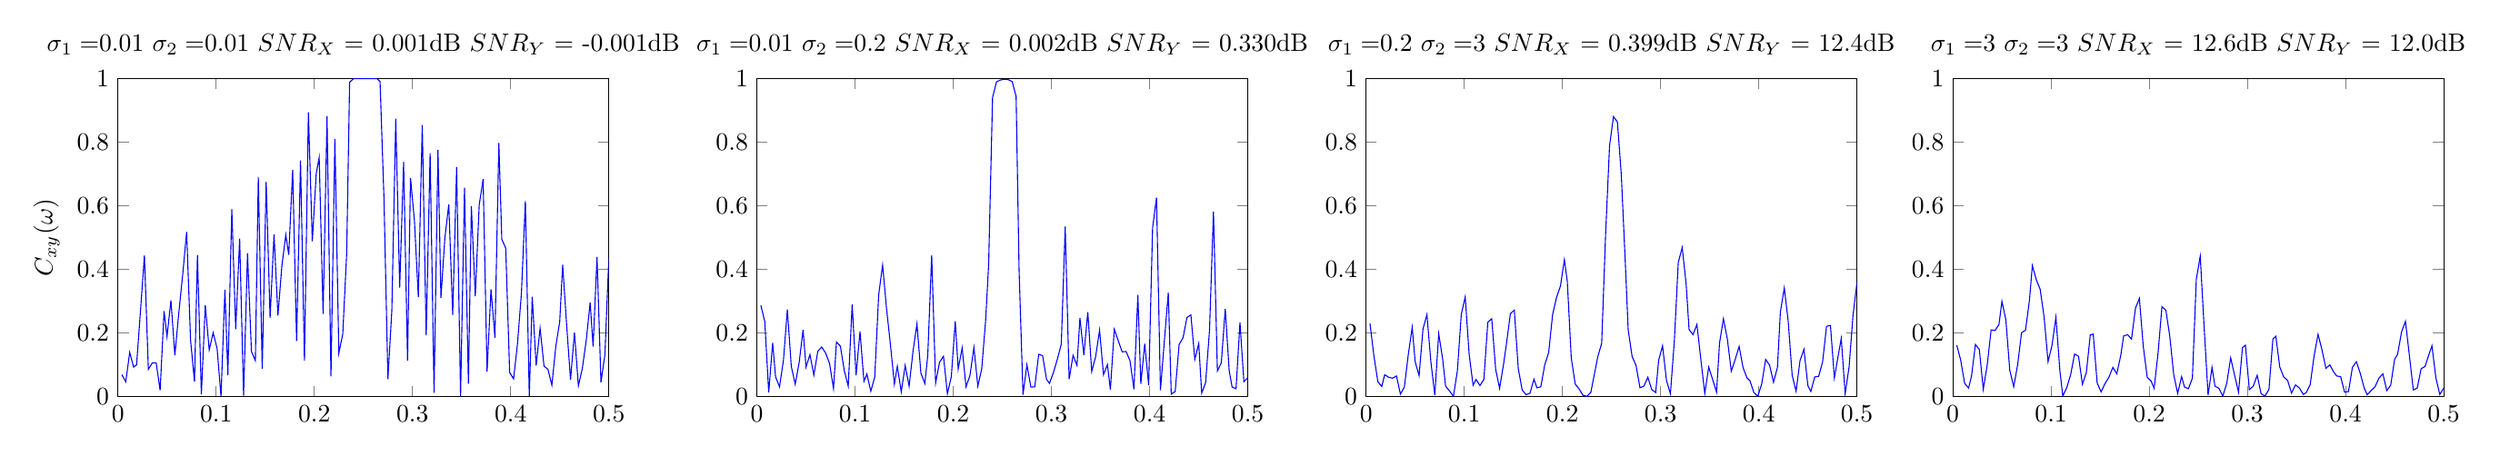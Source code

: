 % This file was created by matlab2tikz v0.4.7 running on MATLAB 8.1.
% Copyright (c) 2008--2014, Nico Schlömer <nico.schloemer@gmail.com>
% All rights reserved.
% Minimal pgfplots version: 1.3
% 
% The latest updates can be retrieved from
%   http://www.mathworks.com/matlabcentral/fileexchange/22022-matlab2tikz
% where you can also make suggestions and rate matlab2tikz.
% 
\begin{tikzpicture}

\begin{axis}[%
width=2.7in,
height=1.75in,
scale only axis,
xmin=0,
xmax=.5,
ymin=0,
ymax=1,
name=plot2,
title={$\sigma_1 =$0.01 $\sigma_2 =$0.2 $SNR_X$ = 0.002dB $SNR_Y$ = 0.330dB}
]
\addplot [color=blue,solid,forget plot]
  table[row sep=crcr]{0.004	0.287\\
0.008	0.236\\
0.012	0.013\\
0.016	0.169\\
0.019	0.062\\
0.023	0.031\\
0.027	0.114\\
0.031	0.274\\
0.035	0.095\\
0.039	0.039\\
0.043	0.107\\
0.047	0.21\\
0.05	0.093\\
0.054	0.132\\
0.058	0.068\\
0.062	0.143\\
0.066	0.156\\
0.07	0.137\\
0.074	0.104\\
0.078	0.025\\
0.081	0.172\\
0.085	0.159\\
0.089	0.081\\
0.093	0.033\\
0.097	0.29\\
0.101	0.067\\
0.105	0.205\\
0.109	0.048\\
0.112	0.071\\
0.116	0.017\\
0.12	0.062\\
0.124	0.32\\
0.128	0.414\\
0.132	0.277\\
0.136	0.163\\
0.14	0.039\\
0.143	0.096\\
0.147	0.015\\
0.151	0.098\\
0.155	0.033\\
0.159	0.143\\
0.163	0.229\\
0.167	0.074\\
0.171	0.041\\
0.174	0.13\\
0.178	0.445\\
0.182	0.043\\
0.186	0.108\\
0.19	0.127\\
0.194	0.009\\
0.198	0.063\\
0.202	0.237\\
0.205	0.087\\
0.209	0.153\\
0.213	0.031\\
0.217	0.067\\
0.221	0.155\\
0.225	0.033\\
0.229	0.088\\
0.233	0.242\\
0.236	0.415\\
0.24	0.941\\
0.244	0.99\\
0.248	0.996\\
0.252	0.998\\
0.256	0.997\\
0.26	0.991\\
0.264	0.944\\
0.267	0.4\\
0.271	0.006\\
0.275	0.1\\
0.279	0.03\\
0.283	0.031\\
0.287	0.133\\
0.291	0.129\\
0.295	0.054\\
0.298	0.042\\
0.302	0.076\\
0.306	0.118\\
0.31	0.165\\
0.314	0.535\\
0.318	0.055\\
0.322	0.13\\
0.326	0.098\\
0.329	0.247\\
0.333	0.131\\
0.337	0.266\\
0.341	0.079\\
0.345	0.126\\
0.349	0.209\\
0.353	0.069\\
0.357	0.101\\
0.36	0.022\\
0.364	0.212\\
0.368	0.176\\
0.372	0.141\\
0.376	0.142\\
0.38	0.113\\
0.384	0.023\\
0.388	0.32\\
0.391	0.04\\
0.395	0.166\\
0.399	0.036\\
0.403	0.531\\
0.407	0.626\\
0.411	0.02\\
0.415	0.176\\
0.419	0.327\\
0.422	0.008\\
0.426	0.016\\
0.43	0.164\\
0.434	0.185\\
0.438	0.249\\
0.442	0.257\\
0.446	0.117\\
0.45	0.167\\
0.453	0.011\\
0.457	0.044\\
0.461	0.21\\
0.465	0.582\\
0.469	0.081\\
0.473	0.106\\
0.477	0.276\\
0.481	0.082\\
0.484	0.03\\
0.488	0.025\\
0.492	0.233\\
0.496	0.047\\
0.5	0.06\\
};
\end{axis}

\begin{axis}[%
width=2.7in,
height=1.75in,
scale only axis,
xmin=0,
xmax=0.5,
ymin=0,
ymax=1,
ylabel={$C_{xy}(\omega)$},
at=(plot2.left of south west),
anchor=right of south east,
title={$\sigma_1 =$0.01 $\sigma_2 =$0.01 $SNR_X$ = 0.001dB $SNR_Y$ = -0.001dB}
]
\addplot [color=blue,solid,forget plot]
  table[row sep=crcr]{0.004	0.069\\
0.008	0.047\\
0.012	0.139\\
0.016	0.093\\
0.019	0.1\\
0.023	0.27\\
0.027	0.444\\
0.031	0.086\\
0.035	0.106\\
0.039	0.106\\
0.043	0.02\\
0.047	0.269\\
0.05	0.189\\
0.054	0.303\\
0.058	0.13\\
0.062	0.263\\
0.066	0.384\\
0.07	0.518\\
0.074	0.178\\
0.078	0.047\\
0.081	0.445\\
0.085	0.007\\
0.089	0.288\\
0.093	0.147\\
0.097	0.201\\
0.101	0.152\\
0.105	0.001\\
0.109	0.336\\
0.112	0.068\\
0.116	0.589\\
0.12	0.212\\
0.124	0.497\\
0.128	0.003\\
0.132	0.451\\
0.136	0.142\\
0.14	0.113\\
0.143	0.69\\
0.147	0.088\\
0.151	0.675\\
0.155	0.248\\
0.159	0.51\\
0.163	0.255\\
0.167	0.411\\
0.171	0.509\\
0.174	0.446\\
0.178	0.713\\
0.182	0.175\\
0.186	0.743\\
0.19	0.113\\
0.194	0.894\\
0.198	0.489\\
0.202	0.702\\
0.205	0.752\\
0.209	0.26\\
0.213	0.882\\
0.217	0.064\\
0.221	0.811\\
0.225	0.137\\
0.229	0.196\\
0.233	0.45\\
0.236	0.989\\
0.24	1.0\\
0.244	1.0\\
0.248	1.0\\
0.252	1.0\\
0.256	1.0\\
0.26	1.0\\
0.264	1.0\\
0.267	0.991\\
0.271	0.623\\
0.275	0.055\\
0.279	0.271\\
0.283	0.874\\
0.287	0.343\\
0.291	0.738\\
0.295	0.114\\
0.298	0.688\\
0.302	0.554\\
0.306	0.313\\
0.31	0.854\\
0.314	0.193\\
0.318	0.766\\
0.322	0.012\\
0.326	0.776\\
0.329	0.311\\
0.333	0.498\\
0.337	0.605\\
0.341	0.257\\
0.345	0.722\\
0.349	0.001\\
0.353	0.657\\
0.357	0.041\\
0.36	0.599\\
0.364	0.316\\
0.368	0.603\\
0.372	0.684\\
0.376	0.079\\
0.38	0.338\\
0.384	0.185\\
0.388	0.798\\
0.391	0.495\\
0.395	0.467\\
0.399	0.076\\
0.403	0.056\\
0.407	0.167\\
0.411	0.326\\
0.415	0.615\\
0.419	0.001\\
0.422	0.314\\
0.426	0.098\\
0.43	0.215\\
0.434	0.096\\
0.438	0.086\\
0.442	0.036\\
0.446	0.158\\
0.45	0.236\\
0.453	0.415\\
0.457	0.227\\
0.461	0.053\\
0.465	0.202\\
0.469	0.034\\
0.473	0.088\\
0.477	0.177\\
0.481	0.296\\
0.484	0.157\\
0.488	0.439\\
0.492	0.045\\
0.496	0.131\\
0.5	0.434\\
};
\end{axis}

\begin{axis}[%
width=2.7in,
height=1.75in,
scale only axis,
xmin=0,
xmax=0.5,
ymin=0,
ymax=1,
name=plot3,
at=(plot2.right of south east),
anchor=left of south west,
title={$\sigma_1 =$0.2 $\sigma_2 =$3 $SNR_X$ = 0.399dB $SNR_Y$ = 12.4dB}
]
\addplot [color=blue,solid,forget plot]
  table[row sep=crcr]{0.004	0.23\\
0.008	0.128\\
0.012	0.047\\
0.016	0.032\\
0.019	0.069\\
0.023	0.061\\
0.027	0.058\\
0.031	0.065\\
0.035	0.008\\
0.039	0.03\\
0.043	0.132\\
0.047	0.218\\
0.05	0.11\\
0.054	0.066\\
0.058	0.213\\
0.062	0.258\\
0.066	0.11\\
0.07	0.005\\
0.074	0.198\\
0.078	0.119\\
0.081	0.033\\
0.085	0.018\\
0.089	0.001\\
0.093	0.081\\
0.097	0.259\\
0.101	0.314\\
0.105	0.133\\
0.109	0.036\\
0.112	0.054\\
0.116	0.035\\
0.12	0.054\\
0.124	0.234\\
0.128	0.245\\
0.132	0.086\\
0.136	0.026\\
0.14	0.101\\
0.143	0.166\\
0.147	0.261\\
0.151	0.272\\
0.155	0.089\\
0.159	0.021\\
0.163	0.006\\
0.167	0.011\\
0.171	0.055\\
0.174	0.028\\
0.178	0.031\\
0.182	0.1\\
0.186	0.139\\
0.19	0.258\\
0.194	0.312\\
0.198	0.348\\
0.202	0.431\\
0.205	0.361\\
0.209	0.122\\
0.213	0.04\\
0.217	0.024\\
0.221	0.004\\
0.225	0.001\\
0.229	0.014\\
0.233	0.078\\
0.236	0.125\\
0.24	0.168\\
0.244	0.512\\
0.248	0.789\\
0.252	0.881\\
0.256	0.864\\
0.26	0.697\\
0.264	0.425\\
0.267	0.21\\
0.271	0.126\\
0.275	0.098\\
0.279	0.028\\
0.283	0.033\\
0.287	0.061\\
0.291	0.022\\
0.295	0.013\\
0.298	0.114\\
0.302	0.16\\
0.306	0.051\\
0.31	0.009\\
0.314	0.175\\
0.318	0.422\\
0.322	0.469\\
0.326	0.355\\
0.329	0.211\\
0.333	0.195\\
0.337	0.227\\
0.341	0.117\\
0.345	0.01\\
0.349	0.093\\
0.353	0.054\\
0.357	0.014\\
0.36	0.168\\
0.364	0.245\\
0.368	0.181\\
0.372	0.08\\
0.376	0.117\\
0.38	0.158\\
0.384	0.091\\
0.388	0.059\\
0.391	0.05\\
0.395	0.013\\
0.399	0.001\\
0.403	0.04\\
0.407	0.117\\
0.411	0.099\\
0.415	0.045\\
0.419	0.092\\
0.422	0.266\\
0.426	0.342\\
0.43	0.236\\
0.434	0.067\\
0.438	0.017\\
0.442	0.113\\
0.446	0.149\\
0.45	0.035\\
0.453	0.016\\
0.457	0.062\\
0.461	0.064\\
0.465	0.109\\
0.469	0.221\\
0.473	0.224\\
0.477	0.059\\
0.481	0.131\\
0.484	0.183\\
0.488	0.009\\
0.492	0.094\\
0.496	0.257\\
0.5	0.358\\
};
\end{axis}

\begin{axis}[%
width=2.7in,
height=1.75in,
scale only axis,
xmin=0,
xmax=0.5,
ymin=0,
ymax=1,
at=(plot3.right of south east),
anchor=left of south west,
title={$\sigma_1 =$3 $\sigma_2 =$3 $SNR_X$ = 12.6dB $SNR_Y$ = 12.0dB}
]
\addplot [color=blue,solid,forget plot]
  table[row sep=crcr]{0.004	0.162\\
0.008	0.115\\
0.012	0.042\\
0.016	0.027\\
0.019	0.064\\
0.023	0.164\\
0.027	0.148\\
0.031	0.023\\
0.035	0.099\\
0.039	0.21\\
0.043	0.208\\
0.047	0.227\\
0.05	0.3\\
0.054	0.242\\
0.058	0.083\\
0.062	0.031\\
0.066	0.1\\
0.07	0.201\\
0.074	0.209\\
0.078	0.302\\
0.081	0.412\\
0.085	0.368\\
0.089	0.337\\
0.093	0.249\\
0.097	0.11\\
0.101	0.161\\
0.105	0.25\\
0.109	0.083\\
0.112	0.002\\
0.116	0.028\\
0.12	0.069\\
0.124	0.134\\
0.128	0.127\\
0.132	0.039\\
0.136	0.076\\
0.14	0.194\\
0.143	0.197\\
0.147	0.043\\
0.151	0.015\\
0.155	0.041\\
0.159	0.061\\
0.163	0.092\\
0.167	0.072\\
0.171	0.129\\
0.174	0.191\\
0.178	0.195\\
0.182	0.181\\
0.186	0.278\\
0.19	0.309\\
0.194	0.157\\
0.198	0.061\\
0.202	0.049\\
0.205	0.026\\
0.209	0.136\\
0.213	0.283\\
0.217	0.272\\
0.221	0.189\\
0.225	0.069\\
0.229	0.01\\
0.233	0.063\\
0.236	0.03\\
0.24	0.025\\
0.244	0.058\\
0.248	0.369\\
0.252	0.442\\
0.256	0.216\\
0.26	0.005\\
0.264	0.092\\
0.267	0.033\\
0.271	0.026\\
0.275	0.002\\
0.279	0.042\\
0.283	0.122\\
0.287	0.067\\
0.291	0.014\\
0.295	0.154\\
0.298	0.162\\
0.302	0.022\\
0.306	0.033\\
0.31	0.067\\
0.314	0.009\\
0.318	0.002\\
0.322	0.023\\
0.326	0.181\\
0.329	0.19\\
0.333	0.093\\
0.337	0.062\\
0.341	0.051\\
0.345	0.011\\
0.349	0.037\\
0.353	0.027\\
0.357	0.007\\
0.36	0.013\\
0.364	0.038\\
0.368	0.129\\
0.372	0.196\\
0.376	0.147\\
0.38	0.089\\
0.384	0.1\\
0.388	0.077\\
0.391	0.065\\
0.395	0.063\\
0.399	0.014\\
0.403	0.016\\
0.407	0.092\\
0.411	0.11\\
0.415	0.073\\
0.419	0.027\\
0.422	0.006\\
0.426	0.019\\
0.43	0.031\\
0.434	0.058\\
0.438	0.072\\
0.442	0.019\\
0.446	0.036\\
0.45	0.118\\
0.453	0.133\\
0.457	0.203\\
0.461	0.237\\
0.465	0.13\\
0.469	0.021\\
0.473	0.027\\
0.477	0.088\\
0.481	0.095\\
0.484	0.124\\
0.488	0.16\\
0.492	0.059\\
0.496	0.007\\
0.5	0.027\\
};
\end{axis}
\end{tikzpicture}%